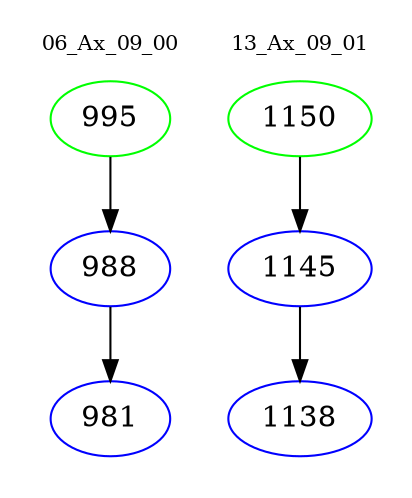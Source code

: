digraph{
subgraph cluster_0 {
color = white
label = "06_Ax_09_00";
fontsize=10;
T0_995 [label="995", color="green"]
T0_995 -> T0_988 [color="black"]
T0_988 [label="988", color="blue"]
T0_988 -> T0_981 [color="black"]
T0_981 [label="981", color="blue"]
}
subgraph cluster_1 {
color = white
label = "13_Ax_09_01";
fontsize=10;
T1_1150 [label="1150", color="green"]
T1_1150 -> T1_1145 [color="black"]
T1_1145 [label="1145", color="blue"]
T1_1145 -> T1_1138 [color="black"]
T1_1138 [label="1138", color="blue"]
}
}

